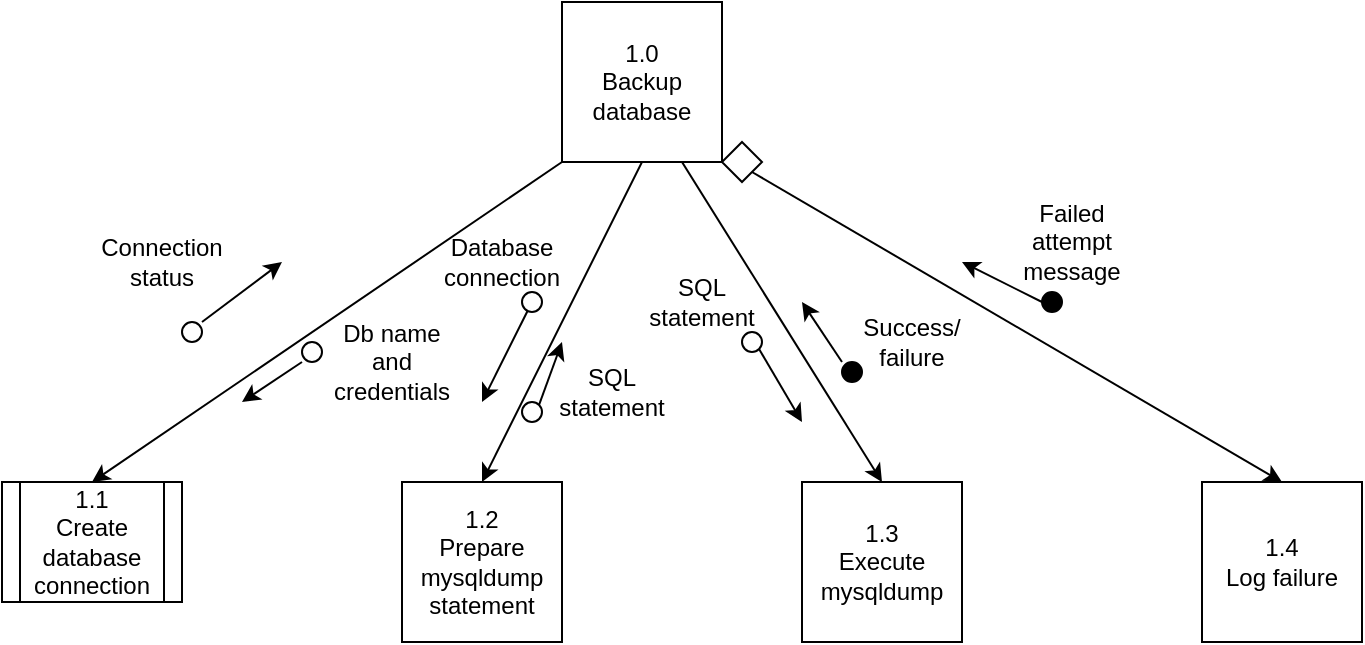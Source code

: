 <mxfile version="12.6.6" type="github">
  <diagram id="xe06HkWHHzPFj2pmdTzM" name="Page-1">
    <mxGraphModel dx="1102" dy="614" grid="1" gridSize="10" guides="1" tooltips="1" connect="1" arrows="1" fold="1" page="1" pageScale="1" pageWidth="850" pageHeight="1100" math="0" shadow="0">
      <root>
        <mxCell id="0"/>
        <mxCell id="1" parent="0"/>
        <mxCell id="B_6eMQajW9eaSPTZJHrz-4" value="1.0&lt;br&gt;Backup database" style="whiteSpace=wrap;html=1;aspect=fixed;" parent="1" vertex="1">
          <mxGeometry x="400" y="80" width="80" height="80" as="geometry"/>
        </mxCell>
        <mxCell id="B_6eMQajW9eaSPTZJHrz-5" value="1.3&lt;br&gt;Execute mysqldump" style="whiteSpace=wrap;html=1;aspect=fixed;" parent="1" vertex="1">
          <mxGeometry x="520" y="320" width="80" height="80" as="geometry"/>
        </mxCell>
        <mxCell id="B_6eMQajW9eaSPTZJHrz-12" value="" style="endArrow=classic;html=1;exitX=0;exitY=1;exitDx=0;exitDy=0;entryX=0.5;entryY=0;entryDx=0;entryDy=0;" parent="1" source="B_6eMQajW9eaSPTZJHrz-4" target="w4JP9qPUWUAYp6p0DMhl-18" edge="1">
          <mxGeometry width="50" height="50" relative="1" as="geometry">
            <mxPoint x="400" y="230" as="sourcePoint"/>
            <mxPoint x="170" y="310" as="targetPoint"/>
          </mxGeometry>
        </mxCell>
        <mxCell id="B_6eMQajW9eaSPTZJHrz-13" value="" style="endArrow=classic;html=1;entryX=0.5;entryY=0;entryDx=0;entryDy=0;exitX=0.75;exitY=1;exitDx=0;exitDy=0;" parent="1" source="B_6eMQajW9eaSPTZJHrz-4" target="B_6eMQajW9eaSPTZJHrz-5" edge="1">
          <mxGeometry width="50" height="50" relative="1" as="geometry">
            <mxPoint x="570" y="230" as="sourcePoint"/>
            <mxPoint x="620" y="180" as="targetPoint"/>
          </mxGeometry>
        </mxCell>
        <mxCell id="B_6eMQajW9eaSPTZJHrz-15" value="" style="endArrow=classic;html=1;" parent="1" edge="1">
          <mxGeometry width="50" height="50" relative="1" as="geometry">
            <mxPoint x="220" y="240" as="sourcePoint"/>
            <mxPoint x="260" y="210" as="targetPoint"/>
            <Array as="points"/>
          </mxGeometry>
        </mxCell>
        <mxCell id="B_6eMQajW9eaSPTZJHrz-16" value="" style="endArrow=classic;html=1;" parent="1" edge="1">
          <mxGeometry width="50" height="50" relative="1" as="geometry">
            <mxPoint x="540" y="260" as="sourcePoint"/>
            <mxPoint x="520" y="230" as="targetPoint"/>
          </mxGeometry>
        </mxCell>
        <mxCell id="B_6eMQajW9eaSPTZJHrz-17" value="" style="endArrow=classic;html=1;exitX=1;exitY=1;exitDx=0;exitDy=0;" parent="1" edge="1" source="w4JP9qPUWUAYp6p0DMhl-12">
          <mxGeometry width="50" height="50" relative="1" as="geometry">
            <mxPoint x="500" y="250" as="sourcePoint"/>
            <mxPoint x="520" y="290" as="targetPoint"/>
          </mxGeometry>
        </mxCell>
        <mxCell id="B_6eMQajW9eaSPTZJHrz-20" value="Connection&lt;br&gt;status" style="text;html=1;strokeColor=none;fillColor=none;align=center;verticalAlign=middle;whiteSpace=wrap;rounded=0;" parent="1" vertex="1">
          <mxGeometry x="160" y="200" width="80" height="20" as="geometry"/>
        </mxCell>
        <mxCell id="B_6eMQajW9eaSPTZJHrz-21" value="SQL statement" style="text;html=1;strokeColor=none;fillColor=none;align=center;verticalAlign=middle;whiteSpace=wrap;rounded=0;" parent="1" vertex="1">
          <mxGeometry x="450" y="220" width="40" height="20" as="geometry"/>
        </mxCell>
        <mxCell id="B_6eMQajW9eaSPTZJHrz-22" value="Success/&lt;br&gt;failure" style="text;html=1;strokeColor=none;fillColor=none;align=center;verticalAlign=middle;whiteSpace=wrap;rounded=0;" parent="1" vertex="1">
          <mxGeometry x="550" y="240" width="50" height="20" as="geometry"/>
        </mxCell>
        <mxCell id="B_6eMQajW9eaSPTZJHrz-24" value="1.2&lt;br&gt;Prepare mysqldump statement" style="whiteSpace=wrap;html=1;aspect=fixed;" parent="1" vertex="1">
          <mxGeometry x="320" y="320" width="80" height="80" as="geometry"/>
        </mxCell>
        <mxCell id="B_6eMQajW9eaSPTZJHrz-25" value="" style="endArrow=classic;html=1;entryX=0.5;entryY=0;entryDx=0;entryDy=0;exitX=0.5;exitY=1;exitDx=0;exitDy=0;" parent="1" source="B_6eMQajW9eaSPTZJHrz-4" target="B_6eMQajW9eaSPTZJHrz-24" edge="1">
          <mxGeometry width="50" height="50" relative="1" as="geometry">
            <mxPoint x="380" y="300" as="sourcePoint"/>
            <mxPoint x="430" y="250" as="targetPoint"/>
          </mxGeometry>
        </mxCell>
        <mxCell id="B_6eMQajW9eaSPTZJHrz-26" value="" style="endArrow=classic;html=1;" parent="1" edge="1" source="w4JP9qPUWUAYp6p0DMhl-14">
          <mxGeometry width="50" height="50" relative="1" as="geometry">
            <mxPoint x="380" y="230" as="sourcePoint"/>
            <mxPoint x="360" y="280" as="targetPoint"/>
          </mxGeometry>
        </mxCell>
        <mxCell id="B_6eMQajW9eaSPTZJHrz-27" value="" style="endArrow=classic;html=1;exitX=1;exitY=0;exitDx=0;exitDy=0;" parent="1" edge="1" source="w4JP9qPUWUAYp6p0DMhl-13">
          <mxGeometry width="50" height="50" relative="1" as="geometry">
            <mxPoint x="390" y="280" as="sourcePoint"/>
            <mxPoint x="400" y="250" as="targetPoint"/>
          </mxGeometry>
        </mxCell>
        <mxCell id="B_6eMQajW9eaSPTZJHrz-28" value="Database connection" style="text;html=1;strokeColor=none;fillColor=none;align=center;verticalAlign=middle;whiteSpace=wrap;rounded=0;" parent="1" vertex="1">
          <mxGeometry x="340" y="200" width="60" height="20" as="geometry"/>
        </mxCell>
        <mxCell id="B_6eMQajW9eaSPTZJHrz-29" value="SQL statement" style="text;html=1;strokeColor=none;fillColor=none;align=center;verticalAlign=middle;whiteSpace=wrap;rounded=0;" parent="1" vertex="1">
          <mxGeometry x="395" y="265" width="60" height="20" as="geometry"/>
        </mxCell>
        <mxCell id="fCWVfcsJdZ0QtaRNggNa-1" value="" style="endArrow=classic;html=1;" parent="1" edge="1">
          <mxGeometry width="50" height="50" relative="1" as="geometry">
            <mxPoint x="270" y="260" as="sourcePoint"/>
            <mxPoint x="240" y="280" as="targetPoint"/>
          </mxGeometry>
        </mxCell>
        <mxCell id="fCWVfcsJdZ0QtaRNggNa-2" value="Db name and credentials" style="text;html=1;strokeColor=none;fillColor=none;align=center;verticalAlign=middle;whiteSpace=wrap;rounded=0;" parent="1" vertex="1">
          <mxGeometry x="290" y="250" width="50" height="20" as="geometry"/>
        </mxCell>
        <mxCell id="w4JP9qPUWUAYp6p0DMhl-1" value="1.4&lt;br&gt;Log failure" style="whiteSpace=wrap;html=1;aspect=fixed;" vertex="1" parent="1">
          <mxGeometry x="720" y="320" width="80" height="80" as="geometry"/>
        </mxCell>
        <mxCell id="w4JP9qPUWUAYp6p0DMhl-3" value="" style="endArrow=classic;html=1;entryX=0.5;entryY=0;entryDx=0;entryDy=0;exitX=1;exitY=1;exitDx=0;exitDy=0;" edge="1" parent="1" source="w4JP9qPUWUAYp6p0DMhl-19" target="w4JP9qPUWUAYp6p0DMhl-1">
          <mxGeometry width="50" height="50" relative="1" as="geometry">
            <mxPoint x="520" y="190" as="sourcePoint"/>
            <mxPoint x="690" y="170" as="targetPoint"/>
          </mxGeometry>
        </mxCell>
        <mxCell id="w4JP9qPUWUAYp6p0DMhl-4" value="" style="endArrow=classic;html=1;" edge="1" parent="1">
          <mxGeometry width="50" height="50" relative="1" as="geometry">
            <mxPoint x="640" y="230" as="sourcePoint"/>
            <mxPoint x="600" y="210" as="targetPoint"/>
          </mxGeometry>
        </mxCell>
        <mxCell id="w4JP9qPUWUAYp6p0DMhl-5" value="Failed attempt message" style="text;html=1;strokeColor=none;fillColor=none;align=center;verticalAlign=middle;whiteSpace=wrap;rounded=0;" vertex="1" parent="1">
          <mxGeometry x="620" y="190" width="70" height="20" as="geometry"/>
        </mxCell>
        <mxCell id="w4JP9qPUWUAYp6p0DMhl-9" value="" style="ellipse;whiteSpace=wrap;html=1;aspect=fixed;fillColor=#000000;" vertex="1" parent="1">
          <mxGeometry x="640" y="225" width="10" height="10" as="geometry"/>
        </mxCell>
        <mxCell id="w4JP9qPUWUAYp6p0DMhl-11" value="" style="ellipse;whiteSpace=wrap;html=1;aspect=fixed;fillColor=#000000;" vertex="1" parent="1">
          <mxGeometry x="540" y="260" width="10" height="10" as="geometry"/>
        </mxCell>
        <mxCell id="w4JP9qPUWUAYp6p0DMhl-12" value="" style="ellipse;whiteSpace=wrap;html=1;aspect=fixed;fillColor=#FFFFFF;" vertex="1" parent="1">
          <mxGeometry x="490" y="245" width="10" height="10" as="geometry"/>
        </mxCell>
        <mxCell id="w4JP9qPUWUAYp6p0DMhl-13" value="" style="ellipse;whiteSpace=wrap;html=1;aspect=fixed;fillColor=#FFFFFF;" vertex="1" parent="1">
          <mxGeometry x="380" y="280" width="10" height="10" as="geometry"/>
        </mxCell>
        <mxCell id="w4JP9qPUWUAYp6p0DMhl-14" value="" style="ellipse;whiteSpace=wrap;html=1;aspect=fixed;fillColor=#FFFFFF;" vertex="1" parent="1">
          <mxGeometry x="380" y="225" width="10" height="10" as="geometry"/>
        </mxCell>
        <mxCell id="w4JP9qPUWUAYp6p0DMhl-15" value="" style="endArrow=classic;html=1;" edge="1" parent="1" target="w4JP9qPUWUAYp6p0DMhl-14">
          <mxGeometry width="50" height="50" relative="1" as="geometry">
            <mxPoint x="380" y="230" as="sourcePoint"/>
            <mxPoint x="360" y="280" as="targetPoint"/>
          </mxGeometry>
        </mxCell>
        <mxCell id="w4JP9qPUWUAYp6p0DMhl-16" value="" style="ellipse;whiteSpace=wrap;html=1;aspect=fixed;fillColor=#FFFFFF;" vertex="1" parent="1">
          <mxGeometry x="270" y="250" width="10" height="10" as="geometry"/>
        </mxCell>
        <mxCell id="w4JP9qPUWUAYp6p0DMhl-17" value="" style="ellipse;whiteSpace=wrap;html=1;aspect=fixed;fillColor=#FFFFFF;" vertex="1" parent="1">
          <mxGeometry x="210" y="240" width="10" height="10" as="geometry"/>
        </mxCell>
        <mxCell id="w4JP9qPUWUAYp6p0DMhl-18" value="&lt;span style=&quot;white-space: normal&quot;&gt;1.1&lt;/span&gt;&lt;br style=&quot;white-space: normal&quot;&gt;&lt;span style=&quot;white-space: normal&quot;&gt;Create database connection&lt;/span&gt;" style="shape=process;whiteSpace=wrap;html=1;backgroundOutline=1;fillColor=#FFFFFF;" vertex="1" parent="1">
          <mxGeometry x="120" y="320" width="90" height="60" as="geometry"/>
        </mxCell>
        <mxCell id="w4JP9qPUWUAYp6p0DMhl-19" value="" style="rhombus;whiteSpace=wrap;html=1;fillColor=#FFFFFF;" vertex="1" parent="1">
          <mxGeometry x="480" y="150" width="20" height="20" as="geometry"/>
        </mxCell>
      </root>
    </mxGraphModel>
  </diagram>
</mxfile>
